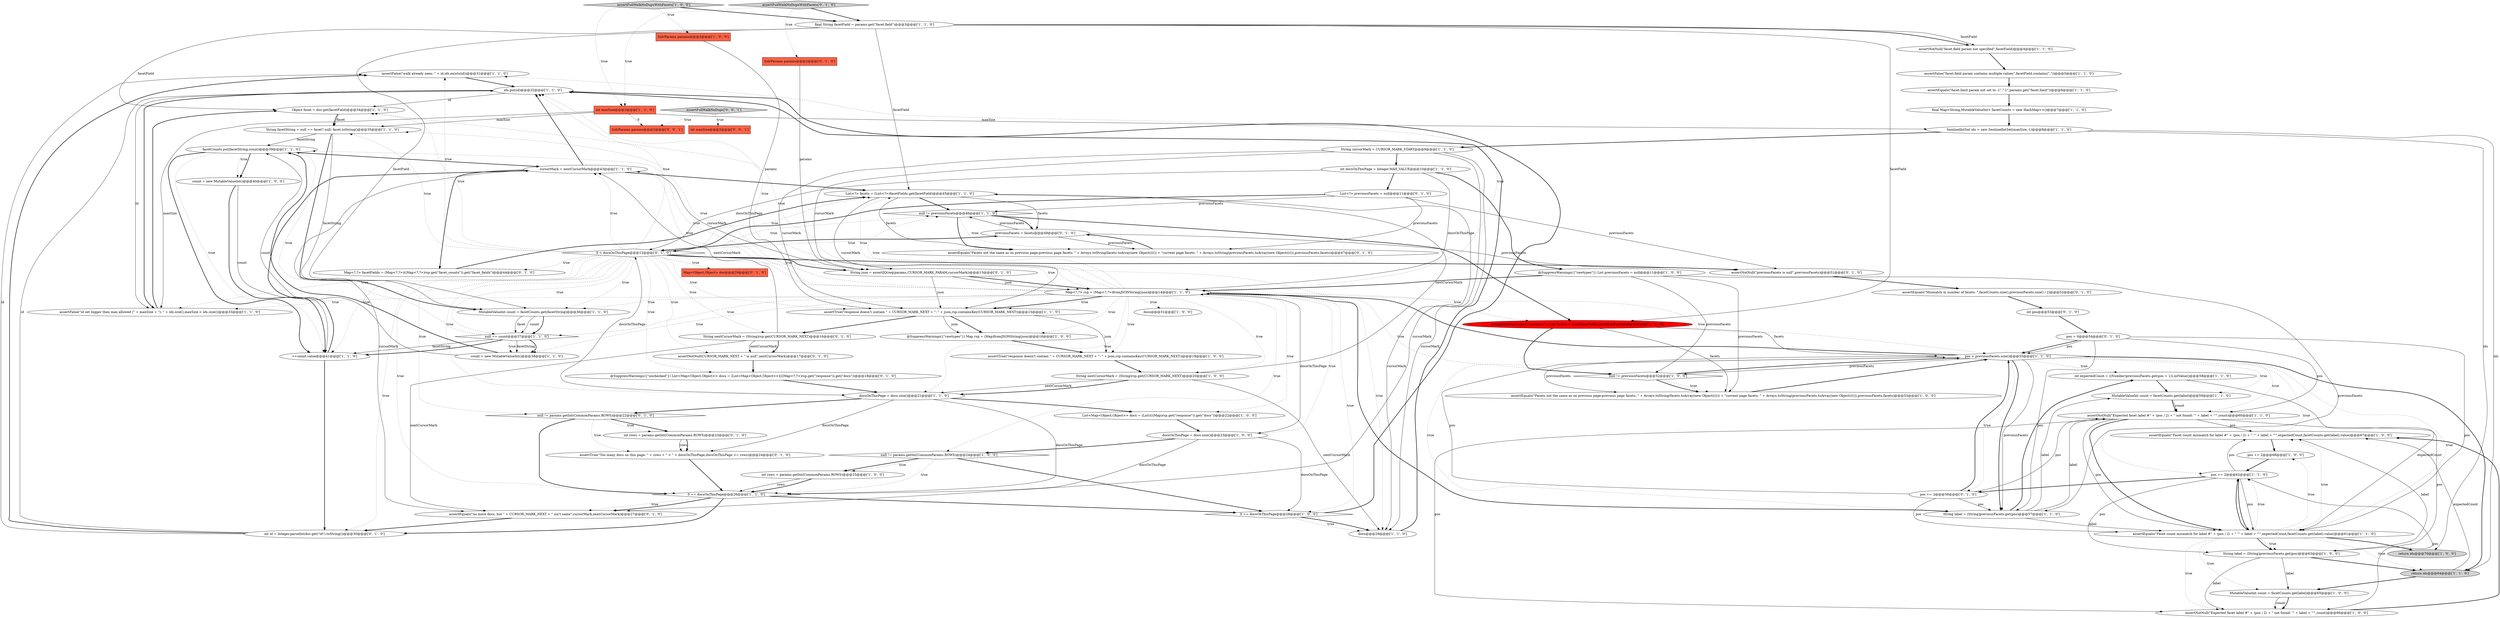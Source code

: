 digraph {
45 [style = filled, label = "assertFalse(\"walk already seen: \" + id,ids.exists(id))@@@31@@@['1', '1', '0']", fillcolor = white, shape = ellipse image = "AAA0AAABBB1BBB"];
19 [style = filled, label = "Map<?,?> rsp = (Map<?,?>)fromJSONString(json)@@@14@@@['1', '1', '0']", fillcolor = white, shape = ellipse image = "AAA0AAABBB1BBB"];
17 [style = filled, label = "null != previousFacets@@@46@@@['1', '1', '0']", fillcolor = white, shape = diamond image = "AAA0AAABBB1BBB"];
54 [style = filled, label = "int maxSize@@@2@@@['1', '1', '0']", fillcolor = tomato, shape = box image = "AAA0AAABBB1BBB"];
61 [style = filled, label = "assertNotNull(\"previousFacets is null\",previousFacets)@@@51@@@['0', '1', '0']", fillcolor = white, shape = ellipse image = "AAA0AAABBB2BBB"];
71 [style = filled, label = "assertNotNull(CURSOR_MARK_NEXT + \" is null\",nextCursorMark)@@@17@@@['0', '1', '0']", fillcolor = white, shape = ellipse image = "AAA0AAABBB2BBB"];
51 [style = filled, label = "MutableValueInt count = facetCounts.get(label)@@@59@@@['1', '1', '0']", fillcolor = white, shape = ellipse image = "AAA0AAABBB1BBB"];
66 [style = filled, label = "assertEquals(\"no more docs, but \" + CURSOR_MARK_NEXT + \" isn't same\",cursorMark,nextCursorMark)@@@27@@@['0', '1', '0']", fillcolor = white, shape = ellipse image = "AAA0AAABBB2BBB"];
36 [style = filled, label = "pos += 2@@@62@@@['1', '1', '0']", fillcolor = white, shape = ellipse image = "AAA0AAABBB1BBB"];
0 [style = filled, label = "docs@@@31@@@['1', '0', '0']", fillcolor = white, shape = ellipse image = "AAA0AAABBB1BBB"];
31 [style = filled, label = "MutableValueInt count = facetCounts.get(label)@@@65@@@['1', '0', '0']", fillcolor = white, shape = ellipse image = "AAA0AAABBB1BBB"];
4 [style = filled, label = "return ids@@@70@@@['1', '0', '0']", fillcolor = lightgray, shape = ellipse image = "AAA0AAABBB1BBB"];
24 [style = filled, label = "assertEquals(\"Facets not the same as on previous page:previous page facets: \" + Arrays.toString(facets.toArray(new Object(((()) + \"current page facets: \" + Arrays.toString(previousFacets.toArray(new Object(((()),previousFacets,facets)@@@53@@@['1', '0', '0']", fillcolor = white, shape = ellipse image = "AAA0AAABBB1BBB"];
40 [style = filled, label = "final Map<String,MutableValueInt> facetCounts = new HashMap<>()@@@7@@@['1', '1', '0']", fillcolor = white, shape = ellipse image = "AAA0AAABBB1BBB"];
70 [style = filled, label = "@SuppressWarnings({\"unchecked\"}) List<Map<Object,Object>> docs = (List<Map<Object,Object>>)(((Map<?,?>)rsp.get(\"response\")).get(\"docs\"))@@@18@@@['0', '1', '0']", fillcolor = white, shape = ellipse image = "AAA0AAABBB2BBB"];
21 [style = filled, label = "facetCounts.put(facetString,count)@@@39@@@['1', '1', '0']", fillcolor = white, shape = ellipse image = "AAA0AAABBB1BBB"];
8 [style = filled, label = "String cursorMark = CURSOR_MARK_START@@@9@@@['1', '1', '0']", fillcolor = white, shape = ellipse image = "AAA0AAABBB1BBB"];
9 [style = filled, label = "pos < previousFacets.size()@@@55@@@['1', '1', '0']", fillcolor = white, shape = diamond image = "AAA0AAABBB1BBB"];
53 [style = filled, label = "final String facetField = params.get(\"facet.field\")@@@3@@@['1', '1', '0']", fillcolor = white, shape = ellipse image = "AAA0AAABBB1BBB"];
30 [style = filled, label = "assertTrue(\"response doesn't contain \" + CURSOR_MARK_NEXT + \": \" + json,rsp.containsKey(CURSOR_MARK_NEXT))@@@19@@@['1', '0', '0']", fillcolor = white, shape = ellipse image = "AAA0AAABBB1BBB"];
52 [style = filled, label = "count = new MutableValueInt()@@@38@@@['1', '1', '0']", fillcolor = white, shape = ellipse image = "AAA0AAABBB1BBB"];
67 [style = filled, label = "assertEquals(\"Mismatch in number of facets: \",facetCounts.size(),previousFacets.size() / 2)@@@52@@@['0', '1', '0']", fillcolor = white, shape = ellipse image = "AAA0AAABBB2BBB"];
14 [style = filled, label = "String nextCursorMark = (String)rsp.get(CURSOR_MARK_NEXT)@@@20@@@['1', '0', '0']", fillcolor = white, shape = ellipse image = "AAA0AAABBB1BBB"];
48 [style = filled, label = "cursorMark = nextCursorMark@@@43@@@['1', '1', '0']", fillcolor = white, shape = ellipse image = "AAA0AAABBB1BBB"];
5 [style = filled, label = "List<?> facets = (List<?>)facetFields.get(facetField)@@@45@@@['1', '1', '0']", fillcolor = white, shape = ellipse image = "AAA0AAABBB1BBB"];
65 [style = filled, label = "Map<Object,Object> doc@@@29@@@['0', '1', '0']", fillcolor = tomato, shape = box image = "AAA0AAABBB2BBB"];
75 [style = filled, label = "String nextCursorMark = (String)rsp.get(CURSOR_MARK_NEXT)@@@16@@@['0', '1', '0']", fillcolor = white, shape = ellipse image = "AAA0AAABBB2BBB"];
16 [style = filled, label = "List<Map<Object,Object>> docs = (List)(((Map)rsp.get(\"response\")).get(\"docs\"))@@@22@@@['1', '0', '0']", fillcolor = white, shape = ellipse image = "AAA0AAABBB1BBB"];
46 [style = filled, label = "++count.value@@@41@@@['1', '1', '0']", fillcolor = white, shape = ellipse image = "AAA0AAABBB1BBB"];
79 [style = filled, label = "int maxSize@@@2@@@['0', '0', '1']", fillcolor = tomato, shape = box image = "AAA0AAABBB3BBB"];
33 [style = filled, label = "assertNotNull(\"Expected facet label #\" + (pos / 2) + \" not found: '\" + label + \"'\",count)@@@60@@@['1', '1', '0']", fillcolor = white, shape = ellipse image = "AAA0AAABBB1BBB"];
47 [style = filled, label = "assertEquals(\"Facet count mismatch for label #\" + (pos / 2) + \" '\" + label + \"'\",expectedCount,facetCounts.get(label).value)@@@67@@@['1', '0', '0']", fillcolor = white, shape = ellipse image = "AAA0AAABBB1BBB"];
25 [style = filled, label = "int docsOnThisPage = Integer.MAX_VALUE@@@10@@@['1', '1', '0']", fillcolor = white, shape = ellipse image = "AAA0AAABBB1BBB"];
35 [style = filled, label = "return ids@@@64@@@['1', '1', '0']", fillcolor = lightgray, shape = ellipse image = "AAA0AAABBB1BBB"];
60 [style = filled, label = "pos += 2@@@56@@@['0', '1', '0']", fillcolor = white, shape = ellipse image = "AAA0AAABBB2BBB"];
55 [style = filled, label = "SentinelIntSet ids = new SentinelIntSet(maxSize,-1)@@@8@@@['1', '1', '0']", fillcolor = white, shape = ellipse image = "AAA0AAABBB1BBB"];
78 [style = filled, label = "int id = Integer.parseInt(doc.get(\"id\").toString())@@@30@@@['0', '1', '0']", fillcolor = white, shape = ellipse image = "AAA0AAABBB2BBB"];
28 [style = filled, label = "docs@@@29@@@['1', '1', '0']", fillcolor = white, shape = ellipse image = "AAA0AAABBB1BBB"];
80 [style = filled, label = "SolrParams params@@@2@@@['0', '0', '1']", fillcolor = tomato, shape = box image = "AAA0AAABBB3BBB"];
64 [style = filled, label = "previousFacets = facets@@@49@@@['0', '1', '0']", fillcolor = white, shape = ellipse image = "AAA0AAABBB2BBB"];
39 [style = filled, label = "String facetString = null == facet? null: facet.toString()@@@35@@@['1', '1', '0']", fillcolor = white, shape = ellipse image = "AAA0AAABBB1BBB"];
11 [style = filled, label = "SolrParams params@@@2@@@['1', '0', '0']", fillcolor = tomato, shape = box image = "AAA0AAABBB1BBB"];
37 [style = filled, label = "assertFullWalkNoDupsWithFacets['1', '0', '0']", fillcolor = lightgray, shape = diamond image = "AAA0AAABBB1BBB"];
57 [style = filled, label = "assertEquals(\"Facets not the same as on previous page:previous page facets: \" + Arrays.toString(facets.toArray(new Object(((()) + \"current page facets: \" + Arrays.toString(previousFacets.toArray(new Object(((()),previousFacets,facets)@@@47@@@['0', '1', '0']", fillcolor = white, shape = ellipse image = "AAA0AAABBB2BBB"];
77 [style = filled, label = "int rows = params.getInt(CommonParams.ROWS)@@@23@@@['0', '1', '0']", fillcolor = white, shape = ellipse image = "AAA0AAABBB2BBB"];
15 [style = filled, label = "count = new MutableValueInt()@@@40@@@['1', '0', '0']", fillcolor = white, shape = ellipse image = "AAA0AAABBB1BBB"];
22 [style = filled, label = "assertFalse(\"facet.field param contains multiple values\",facetField.contains(\",\"))@@@5@@@['1', '1', '0']", fillcolor = white, shape = ellipse image = "AAA0AAABBB1BBB"];
20 [style = filled, label = "docsOnThisPage = docs.size()@@@21@@@['1', '1', '0']", fillcolor = white, shape = ellipse image = "AAA0AAABBB1BBB"];
1 [style = filled, label = "int rows = params.getInt(CommonParams.ROWS)@@@25@@@['1', '0', '0']", fillcolor = white, shape = ellipse image = "AAA0AAABBB1BBB"];
68 [style = filled, label = "Map<?,?> facetFields = (Map<?,?>)((Map<?,?>)rsp.get(\"facet_counts\")).get(\"facet_fields\")@@@44@@@['0', '1', '0']", fillcolor = white, shape = ellipse image = "AAA0AAABBB2BBB"];
10 [style = filled, label = "String label = (String)previousFacets.get(pos)@@@63@@@['1', '0', '0']", fillcolor = white, shape = ellipse image = "AAA0AAABBB1BBB"];
50 [style = filled, label = "assertTrue(\"response doesn't contain \" + CURSOR_MARK_NEXT + \": \" + json,rsp.containsKey(CURSOR_MARK_NEXT))@@@15@@@['1', '1', '0']", fillcolor = white, shape = ellipse image = "AAA0AAABBB1BBB"];
62 [style = filled, label = "null != params.getInt(CommonParams.ROWS)@@@22@@@['0', '1', '0']", fillcolor = white, shape = diamond image = "AAA0AAABBB2BBB"];
23 [style = filled, label = "null != previousFacets@@@52@@@['1', '0', '0']", fillcolor = white, shape = diamond image = "AAA0AAABBB1BBB"];
29 [style = filled, label = "@SuppressWarnings({\"rawtypes\"}) Map rsp = (Map)fromJSONString(json)@@@16@@@['1', '0', '0']", fillcolor = white, shape = ellipse image = "AAA0AAABBB1BBB"];
7 [style = filled, label = "String label = (String)previousFacets.get(pos)@@@57@@@['1', '1', '0']", fillcolor = white, shape = ellipse image = "AAA0AAABBB1BBB"];
81 [style = filled, label = "assertFullWalkNoDups['0', '0', '1']", fillcolor = lightgray, shape = diamond image = "AAA0AAABBB3BBB"];
58 [style = filled, label = "SolrParams params@@@2@@@['0', '1', '0']", fillcolor = tomato, shape = box image = "AAA0AAABBB2BBB"];
44 [style = filled, label = "0 == docsOnThisPage@@@28@@@['1', '0', '0']", fillcolor = white, shape = diamond image = "AAA0AAABBB1BBB"];
73 [style = filled, label = "assertTrue(\"Too many docs on this page: \" + rows + \" < \" + docsOnThisPage,docsOnThisPage <= rows)@@@24@@@['0', '1', '0']", fillcolor = white, shape = ellipse image = "AAA0AAABBB2BBB"];
27 [style = filled, label = "Object facet = doc.get(facetField)@@@34@@@['1', '1', '0']", fillcolor = white, shape = ellipse image = "AAA0AAABBB1BBB"];
59 [style = filled, label = "int pos@@@53@@@['0', '1', '0']", fillcolor = white, shape = ellipse image = "AAA0AAABBB2BBB"];
18 [style = filled, label = "assertEquals(\"Facet count mismatch for label #\" + (pos / 2) + \" '\" + label + \"'\",expectedCount,facetCounts.get(label).value)@@@61@@@['1', '1', '0']", fillcolor = white, shape = ellipse image = "AAA0AAABBB1BBB"];
56 [style = filled, label = "assertNotNull(\"facet.field param not specified\",facetField)@@@4@@@['1', '1', '0']", fillcolor = white, shape = ellipse image = "AAA0AAABBB1BBB"];
49 [style = filled, label = "@SuppressWarnings({\"rawtypes\"}) List facets = (List)facetFields.get(facetField)@@@49@@@['1', '0', '0']", fillcolor = red, shape = ellipse image = "AAA1AAABBB1BBB"];
3 [style = filled, label = "MutableValueInt count = facetCounts.get(facetString)@@@36@@@['1', '1', '0']", fillcolor = white, shape = ellipse image = "AAA0AAABBB1BBB"];
26 [style = filled, label = "assertEquals(\"facet.limit param not set to -1\",\"-1\",params.get(\"facet.limit\"))@@@6@@@['1', '1', '0']", fillcolor = white, shape = ellipse image = "AAA0AAABBB1BBB"];
42 [style = filled, label = "pos += 2@@@68@@@['1', '0', '0']", fillcolor = white, shape = ellipse image = "AAA0AAABBB1BBB"];
69 [style = filled, label = "0 < docsOnThisPage@@@12@@@['0', '1', '0']", fillcolor = white, shape = diamond image = "AAA0AAABBB2BBB"];
72 [style = filled, label = "assertFullWalkNoDupsWithFacets['0', '1', '0']", fillcolor = lightgray, shape = diamond image = "AAA0AAABBB2BBB"];
74 [style = filled, label = "pos = 0@@@54@@@['0', '1', '0']", fillcolor = white, shape = ellipse image = "AAA0AAABBB2BBB"];
76 [style = filled, label = "List<?> previousFacets = null@@@11@@@['0', '1', '0']", fillcolor = white, shape = ellipse image = "AAA0AAABBB2BBB"];
63 [style = filled, label = "String json = assertJQ(req(params,CURSOR_MARK_PARAM,cursorMark))@@@13@@@['0', '1', '0']", fillcolor = white, shape = ellipse image = "AAA0AAABBB2BBB"];
12 [style = filled, label = "assertFalse(\"id set bigger then max allowed (\" + maxSize + \"): \" + ids.size(),maxSize < ids.size())@@@33@@@['1', '1', '0']", fillcolor = white, shape = ellipse image = "AAA0AAABBB1BBB"];
32 [style = filled, label = "@SuppressWarnings({\"rawtypes\"}) List previousFacets = null@@@11@@@['1', '0', '0']", fillcolor = white, shape = ellipse image = "AAA0AAABBB1BBB"];
38 [style = filled, label = "ids.put(id)@@@32@@@['1', '1', '0']", fillcolor = white, shape = ellipse image = "AAA0AAABBB1BBB"];
6 [style = filled, label = "int expectedCount = ((Number)previousFacets.get(pos + 1)).intValue()@@@58@@@['1', '1', '0']", fillcolor = white, shape = ellipse image = "AAA0AAABBB1BBB"];
34 [style = filled, label = "assertNotNull(\"Expected facet label #\" + (pos / 2) + \" not found: '\" + label + \"'\",count)@@@66@@@['1', '0', '0']", fillcolor = white, shape = ellipse image = "AAA0AAABBB1BBB"];
41 [style = filled, label = "docsOnThisPage = docs.size()@@@23@@@['1', '0', '0']", fillcolor = white, shape = ellipse image = "AAA0AAABBB1BBB"];
2 [style = filled, label = "null == count@@@37@@@['1', '1', '0']", fillcolor = white, shape = diamond image = "AAA0AAABBB1BBB"];
43 [style = filled, label = "0 == docsOnThisPage@@@26@@@['1', '1', '0']", fillcolor = white, shape = diamond image = "AAA0AAABBB1BBB"];
13 [style = filled, label = "null != params.getInt(CommonParams.ROWS)@@@24@@@['1', '0', '0']", fillcolor = white, shape = diamond image = "AAA0AAABBB1BBB"];
62->73 [style = dotted, label="true"];
58->63 [style = solid, label="params"];
71->70 [style = bold, label=""];
60->9 [style = bold, label=""];
18->35 [style = dotted, label="true"];
39->21 [style = solid, label="facetString"];
21->15 [style = dotted, label="true"];
29->30 [style = bold, label=""];
70->20 [style = bold, label=""];
53->27 [style = solid, label="facetField"];
18->42 [style = dotted, label="true"];
69->75 [style = dotted, label="true"];
50->30 [style = solid, label="json"];
49->24 [style = solid, label="facets"];
21->15 [style = bold, label=""];
69->3 [style = dotted, label="true"];
40->55 [style = bold, label=""];
28->38 [style = bold, label=""];
69->48 [style = dotted, label="true"];
38->12 [style = bold, label=""];
21->48 [style = bold, label=""];
10->35 [style = bold, label=""];
26->40 [style = bold, label=""];
69->38 [style = dotted, label="true"];
43->66 [style = dotted, label="true"];
19->45 [style = dotted, label="true"];
9->7 [style = solid, label="previousFacets"];
7->33 [style = solid, label="label"];
43->78 [style = bold, label=""];
46->48 [style = bold, label=""];
9->7 [style = bold, label=""];
9->35 [style = bold, label=""];
13->1 [style = bold, label=""];
18->34 [style = dotted, label="true"];
33->34 [style = solid, label="pos"];
78->45 [style = solid, label="id"];
16->41 [style = bold, label=""];
69->20 [style = dotted, label="true"];
37->53 [style = bold, label=""];
21->46 [style = bold, label=""];
72->53 [style = bold, label=""];
19->44 [style = dotted, label="true"];
5->50 [style = solid, label="cursorMark"];
62->77 [style = bold, label=""];
20->16 [style = bold, label=""];
33->18 [style = bold, label=""];
18->47 [style = dotted, label="true"];
2->52 [style = solid, label="facetString"];
60->18 [style = solid, label="pos"];
69->63 [style = dotted, label="true"];
45->38 [style = bold, label=""];
36->18 [style = bold, label=""];
69->5 [style = dotted, label="true"];
5->64 [style = solid, label="facets"];
30->14 [style = bold, label=""];
20->62 [style = bold, label=""];
69->62 [style = dotted, label="true"];
74->9 [style = bold, label=""];
54->55 [style = solid, label="maxSize"];
2->52 [style = bold, label=""];
54->39 [style = solid, label="maxSize"];
77->73 [style = solid, label="rows"];
52->21 [style = bold, label=""];
43->44 [style = bold, label=""];
14->5 [style = solid, label="nextCursorMark"];
6->18 [style = solid, label="expectedCount"];
11->50 [style = solid, label="params"];
41->13 [style = bold, label=""];
37->54 [style = dotted, label="true"];
14->20 [style = bold, label=""];
69->43 [style = dotted, label="true"];
50->29 [style = bold, label=""];
35->31 [style = bold, label=""];
33->10 [style = solid, label="pos"];
64->17 [style = solid, label="previousFacets"];
9->33 [style = dotted, label="true"];
73->43 [style = bold, label=""];
7->51 [style = solid, label="label"];
25->69 [style = solid, label="docsOnThisPage"];
50->75 [style = bold, label=""];
19->17 [style = dotted, label="true"];
8->28 [style = solid, label="cursorMark"];
25->76 [style = bold, label=""];
66->78 [style = bold, label=""];
19->38 [style = dotted, label="true"];
34->47 [style = bold, label=""];
52->21 [style = solid, label="count"];
14->20 [style = solid, label="nextCursorMark"];
76->61 [style = solid, label="previousFacets"];
75->48 [style = solid, label="nextCursorMark"];
60->9 [style = solid, label="pos"];
19->27 [style = dotted, label="true"];
74->7 [style = solid, label="pos"];
19->21 [style = dotted, label="true"];
33->18 [style = solid, label="pos"];
2->21 [style = dotted, label="true"];
69->2 [style = dotted, label="true"];
46->78 [style = bold, label=""];
5->17 [style = bold, label=""];
69->46 [style = dotted, label="true"];
38->12 [style = solid, label="id"];
44->28 [style = dotted, label="true"];
44->38 [style = bold, label=""];
69->71 [style = dotted, label="true"];
62->77 [style = dotted, label="true"];
8->50 [style = solid, label="cursorMark"];
41->44 [style = solid, label="docsOnThisPage"];
49->9 [style = solid, label="facets"];
39->3 [style = solid, label="facetString"];
62->43 [style = bold, label=""];
43->66 [style = bold, label=""];
18->4 [style = bold, label=""];
3->2 [style = bold, label=""];
19->29 [style = dotted, label="true"];
78->38 [style = solid, label="id"];
19->3 [style = dotted, label="true"];
19->0 [style = dotted, label="true"];
76->17 [style = solid, label="previousFacets"];
7->6 [style = bold, label=""];
19->41 [style = dotted, label="true"];
19->9 [style = dotted, label="true"];
20->69 [style = solid, label="docsOnThisPage"];
9->60 [style = dotted, label="true"];
53->56 [style = bold, label=""];
48->66 [style = solid, label="cursorMark"];
48->5 [style = bold, label=""];
17->64 [style = bold, label=""];
15->46 [style = solid, label="count"];
9->24 [style = solid, label="previousFacets"];
23->24 [style = dotted, label="true"];
10->31 [style = solid, label="label"];
63->19 [style = solid, label="json"];
3->2 [style = solid, label="facet"];
32->24 [style = solid, label="previousFacets"];
33->47 [style = solid, label="pos"];
69->50 [style = dotted, label="true"];
22->26 [style = bold, label=""];
69->28 [style = dotted, label="true"];
81->80 [style = dotted, label="true"];
9->23 [style = solid, label="previousFacets"];
1->43 [style = solid, label="rows"];
47->42 [style = bold, label=""];
21->46 [style = dotted, label="true"];
37->11 [style = dotted, label="true"];
54->12 [style = solid, label="maxSize"];
77->73 [style = bold, label=""];
69->12 [style = dotted, label="true"];
69->17 [style = dotted, label="true"];
41->19 [style = solid, label="docsOnThisPage"];
10->34 [style = solid, label="label"];
14->28 [style = solid, label="nextCursorMark"];
10->47 [style = solid, label="label"];
6->51 [style = bold, label=""];
18->36 [style = dotted, label="true"];
69->68 [style = dotted, label="true"];
64->61 [style = solid, label="previousFacets"];
2->52 [style = dotted, label="true"];
19->12 [style = dotted, label="true"];
69->27 [style = dotted, label="true"];
49->23 [style = bold, label=""];
19->50 [style = bold, label=""];
2->46 [style = solid, label="facetString"];
32->19 [style = bold, label=""];
69->70 [style = dotted, label="true"];
72->58 [style = dotted, label="true"];
19->30 [style = dotted, label="true"];
48->63 [style = solid, label="cursorMark"];
78->45 [style = bold, label=""];
31->34 [style = bold, label=""];
18->10 [style = dotted, label="true"];
69->64 [style = dotted, label="true"];
75->71 [style = solid, label="nextCursorMark"];
75->66 [style = solid, label="nextCursorMark"];
27->39 [style = bold, label=""];
36->18 [style = solid, label="pos"];
9->51 [style = dotted, label="true"];
18->10 [style = bold, label=""];
32->7 [style = solid, label="previousFacets"];
17->49 [style = bold, label=""];
55->4 [style = solid, label="ids"];
76->57 [style = solid, label="previousFacets"];
3->2 [style = solid, label="count"];
53->5 [style = solid, label="facetField"];
36->60 [style = bold, label=""];
31->34 [style = solid, label="count"];
48->68 [style = bold, label=""];
19->5 [style = dotted, label="true"];
9->19 [style = bold, label=""];
50->29 [style = solid, label="json"];
19->39 [style = dotted, label="true"];
9->7 [style = dotted, label="true"];
12->27 [style = bold, label=""];
64->57 [style = solid, label="previousFacets"];
69->65 [style = dotted, label="true"];
24->9 [style = bold, label=""];
7->18 [style = solid, label="label"];
61->67 [style = bold, label=""];
19->50 [style = dotted, label="true"];
74->9 [style = solid, label="pos"];
53->56 [style = solid, label="facetField"];
53->3 [style = solid, label="facetField"];
19->14 [style = dotted, label="true"];
2->46 [style = bold, label=""];
19->48 [style = dotted, label="true"];
69->78 [style = dotted, label="true"];
57->64 [style = bold, label=""];
64->69 [style = bold, label=""];
19->2 [style = dotted, label="true"];
19->20 [style = dotted, label="true"];
74->18 [style = solid, label="pos"];
1->43 [style = bold, label=""];
13->44 [style = bold, label=""];
32->23 [style = solid, label="previousFacets"];
8->63 [style = solid, label="cursorMark"];
9->36 [style = dotted, label="true"];
27->39 [style = solid, label="facet"];
60->7 [style = solid, label="pos"];
25->32 [style = bold, label=""];
69->45 [style = dotted, label="true"];
39->3 [style = bold, label=""];
19->49 [style = dotted, label="true"];
20->43 [style = solid, label="docsOnThisPage"];
19->23 [style = dotted, label="true"];
53->49 [style = solid, label="facetField"];
38->27 [style = solid, label="id"];
18->36 [style = bold, label=""];
19->13 [style = dotted, label="true"];
42->36 [style = bold, label=""];
41->43 [style = solid, label="docsOnThisPage"];
59->74 [style = bold, label=""];
8->66 [style = solid, label="cursorMark"];
63->19 [style = bold, label=""];
9->6 [style = dotted, label="true"];
13->43 [style = dotted, label="true"];
19->52 [style = dotted, label="true"];
74->33 [style = solid, label="pos"];
69->61 [style = bold, label=""];
17->57 [style = bold, label=""];
36->34 [style = solid, label="pos"];
20->73 [style = solid, label="docsOnThisPage"];
13->1 [style = dotted, label="true"];
23->24 [style = bold, label=""];
68->5 [style = bold, label=""];
48->38 [style = bold, label=""];
69->19 [style = dotted, label="true"];
54->80 [style = dashed, label="0"];
5->57 [style = solid, label="facets"];
44->28 [style = bold, label=""];
69->39 [style = dotted, label="true"];
36->47 [style = solid, label="pos"];
5->28 [style = solid, label="cursorMark"];
76->69 [style = bold, label=""];
19->16 [style = dotted, label="true"];
56->22 [style = bold, label=""];
15->46 [style = bold, label=""];
75->71 [style = bold, label=""];
9->18 [style = dotted, label="true"];
63->50 [style = solid, label="json"];
17->57 [style = dotted, label="true"];
18->31 [style = dotted, label="true"];
35->47 [style = solid, label="expectedCount"];
72->54 [style = dotted, label="true"];
60->33 [style = solid, label="pos"];
36->10 [style = solid, label="pos"];
55->35 [style = solid, label="ids"];
55->8 [style = bold, label=""];
8->25 [style = bold, label=""];
19->7 [style = bold, label=""];
51->33 [style = solid, label="count"];
23->9 [style = bold, label=""];
69->63 [style = bold, label=""];
81->79 [style = dotted, label="true"];
25->19 [style = solid, label="docsOnThisPage"];
67->59 [style = bold, label=""];
51->33 [style = bold, label=""];
}
